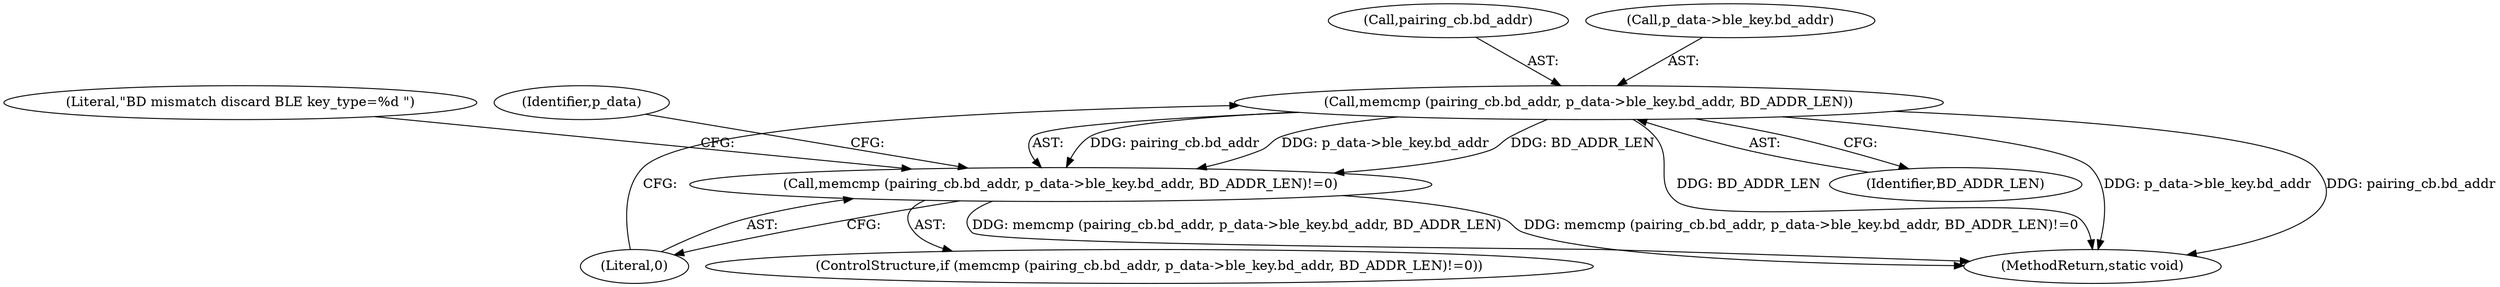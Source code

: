 digraph "0_Android_472271b153c5dc53c28beac55480a8d8434b2d5c_13@API" {
"1000483" [label="(Call,memcmp (pairing_cb.bd_addr, p_data->ble_key.bd_addr, BD_ADDR_LEN))"];
"1000482" [label="(Call,memcmp (pairing_cb.bd_addr, p_data->ble_key.bd_addr, BD_ADDR_LEN)!=0)"];
"1000481" [label="(ControlStructure,if (memcmp (pairing_cb.bd_addr, p_data->ble_key.bd_addr, BD_ADDR_LEN)!=0))"];
"1000492" [label="(Identifier,BD_ADDR_LEN)"];
"1000493" [label="(Literal,0)"];
"1000496" [label="(Literal,\"BD mismatch discard BLE key_type=%d \")"];
"1000506" [label="(Identifier,p_data)"];
"1000482" [label="(Call,memcmp (pairing_cb.bd_addr, p_data->ble_key.bd_addr, BD_ADDR_LEN)!=0)"];
"1000484" [label="(Call,pairing_cb.bd_addr)"];
"1000487" [label="(Call,p_data->ble_key.bd_addr)"];
"1000483" [label="(Call,memcmp (pairing_cb.bd_addr, p_data->ble_key.bd_addr, BD_ADDR_LEN))"];
"1001051" [label="(MethodReturn,static void)"];
"1000483" -> "1000482"  [label="AST: "];
"1000483" -> "1000492"  [label="CFG: "];
"1000484" -> "1000483"  [label="AST: "];
"1000487" -> "1000483"  [label="AST: "];
"1000492" -> "1000483"  [label="AST: "];
"1000493" -> "1000483"  [label="CFG: "];
"1000483" -> "1001051"  [label="DDG: BD_ADDR_LEN"];
"1000483" -> "1001051"  [label="DDG: p_data->ble_key.bd_addr"];
"1000483" -> "1001051"  [label="DDG: pairing_cb.bd_addr"];
"1000483" -> "1000482"  [label="DDG: pairing_cb.bd_addr"];
"1000483" -> "1000482"  [label="DDG: p_data->ble_key.bd_addr"];
"1000483" -> "1000482"  [label="DDG: BD_ADDR_LEN"];
"1000482" -> "1000481"  [label="AST: "];
"1000482" -> "1000493"  [label="CFG: "];
"1000493" -> "1000482"  [label="AST: "];
"1000496" -> "1000482"  [label="CFG: "];
"1000506" -> "1000482"  [label="CFG: "];
"1000482" -> "1001051"  [label="DDG: memcmp (pairing_cb.bd_addr, p_data->ble_key.bd_addr, BD_ADDR_LEN)"];
"1000482" -> "1001051"  [label="DDG: memcmp (pairing_cb.bd_addr, p_data->ble_key.bd_addr, BD_ADDR_LEN)!=0"];
}
